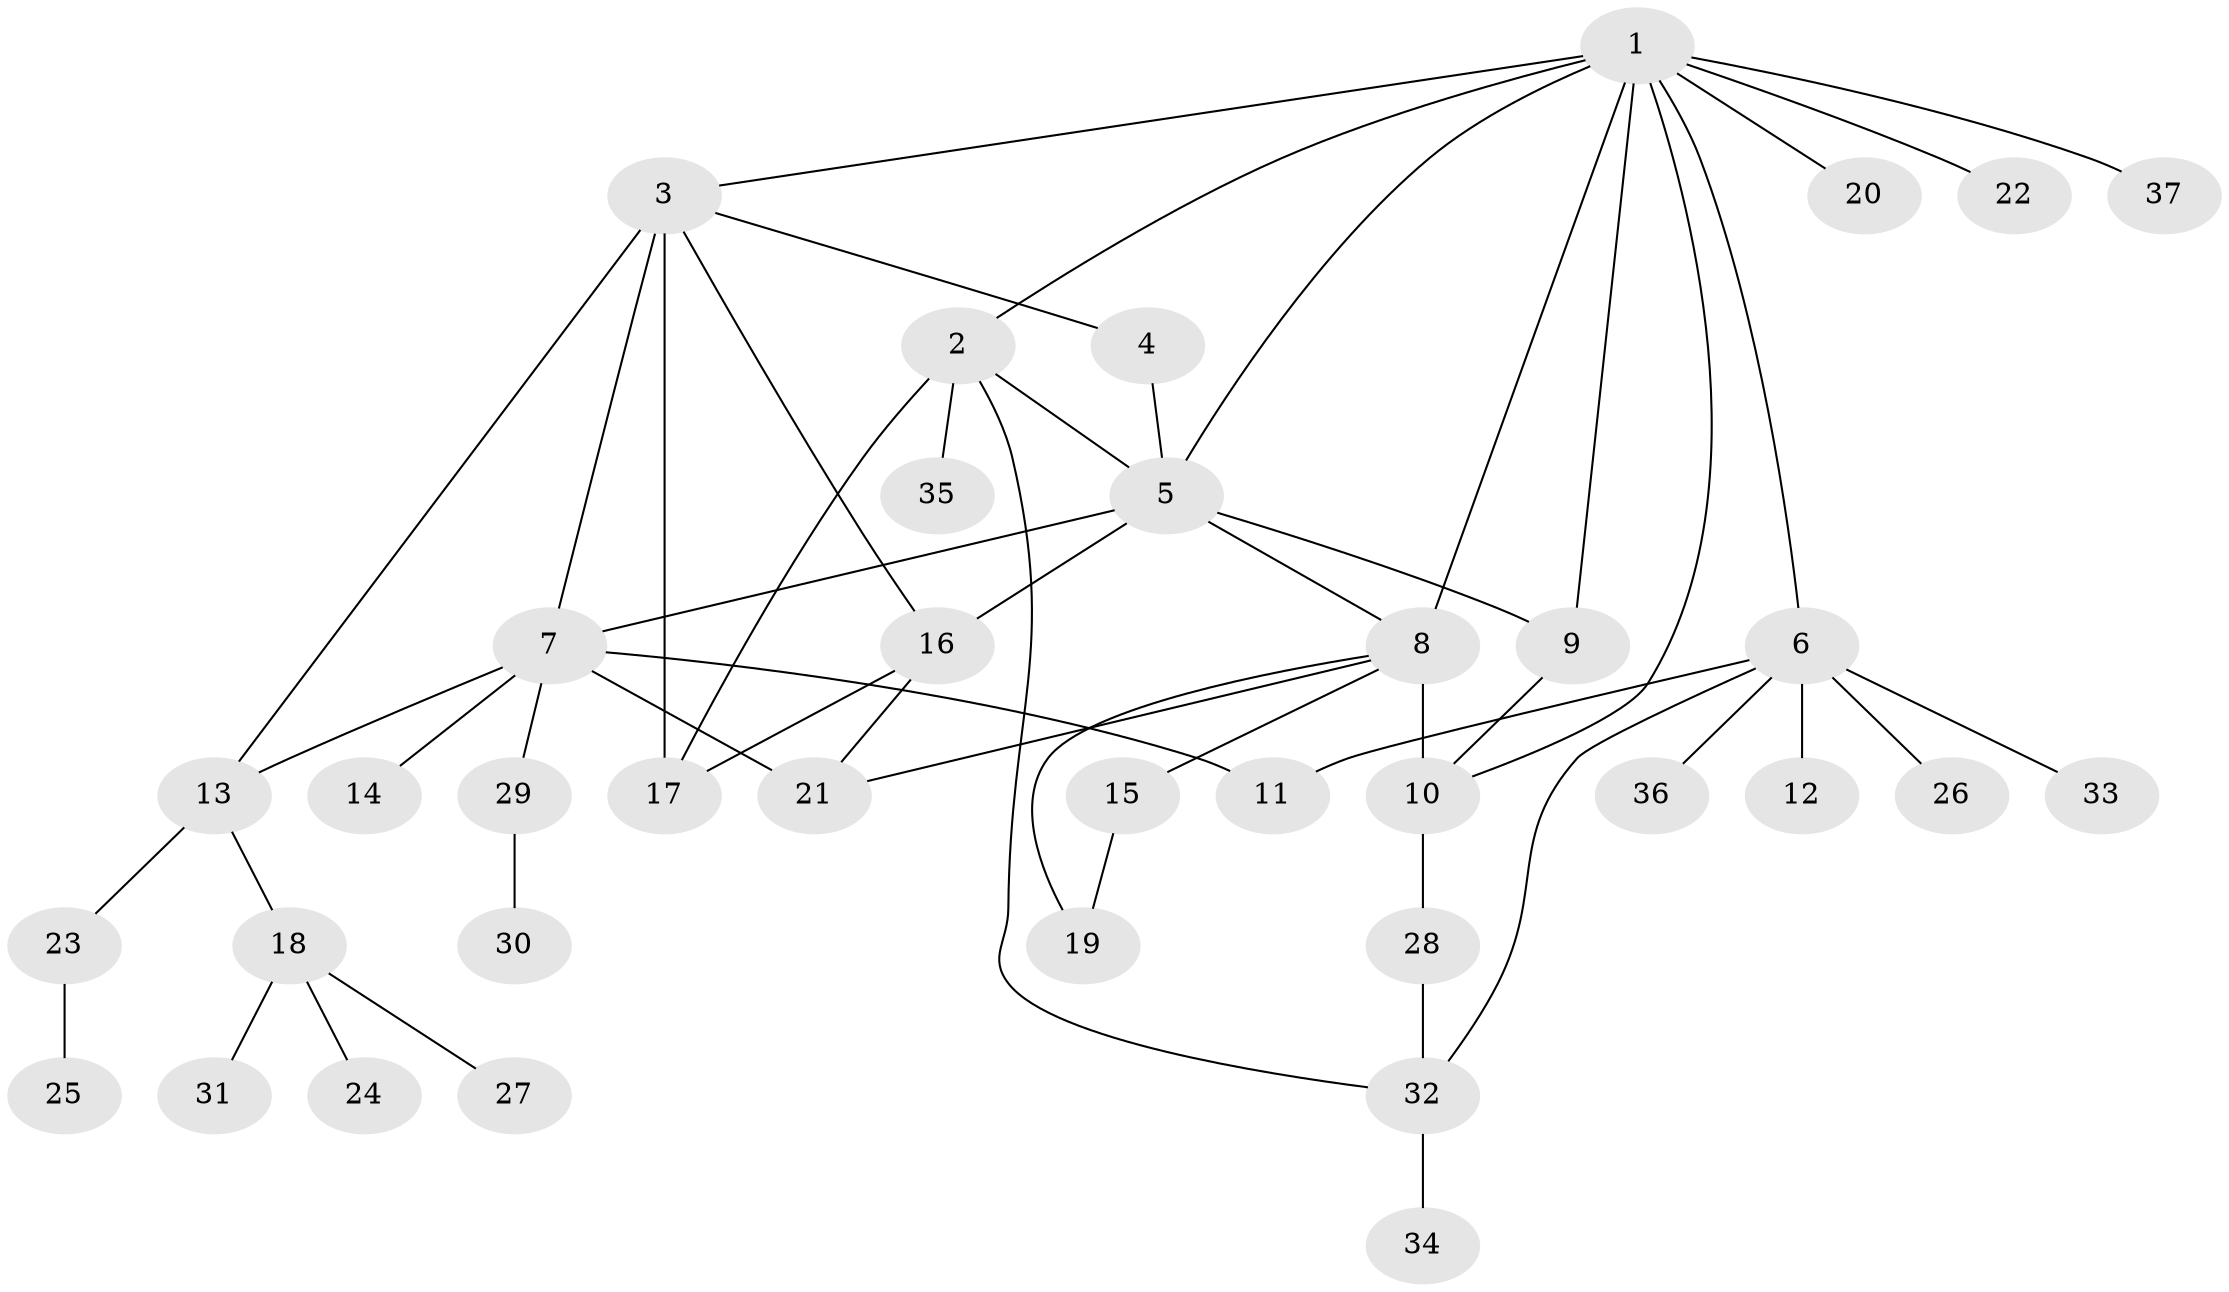 // original degree distribution, {13: 0.011363636363636364, 7: 0.011363636363636364, 11: 0.011363636363636364, 3: 0.10227272727272728, 19: 0.011363636363636364, 8: 0.011363636363636364, 1: 0.5909090909090909, 2: 0.17045454545454544, 4: 0.03409090909090909, 22: 0.011363636363636364, 5: 0.03409090909090909}
// Generated by graph-tools (version 1.1) at 2025/50/03/04/25 22:50:32]
// undirected, 37 vertices, 53 edges
graph export_dot {
  node [color=gray90,style=filled];
  1;
  2;
  3;
  4;
  5;
  6;
  7;
  8;
  9;
  10;
  11;
  12;
  13;
  14;
  15;
  16;
  17;
  18;
  19;
  20;
  21;
  22;
  23;
  24;
  25;
  26;
  27;
  28;
  29;
  30;
  31;
  32;
  33;
  34;
  35;
  36;
  37;
  1 -- 2 [weight=1.0];
  1 -- 3 [weight=1.0];
  1 -- 5 [weight=1.0];
  1 -- 6 [weight=1.0];
  1 -- 8 [weight=1.0];
  1 -- 9 [weight=1.0];
  1 -- 10 [weight=1.0];
  1 -- 20 [weight=1.0];
  1 -- 22 [weight=1.0];
  1 -- 37 [weight=1.0];
  2 -- 5 [weight=1.0];
  2 -- 17 [weight=1.0];
  2 -- 32 [weight=1.0];
  2 -- 35 [weight=2.0];
  3 -- 4 [weight=1.0];
  3 -- 7 [weight=1.0];
  3 -- 13 [weight=1.0];
  3 -- 16 [weight=1.0];
  3 -- 17 [weight=4.0];
  4 -- 5 [weight=1.0];
  5 -- 7 [weight=11.0];
  5 -- 8 [weight=2.0];
  5 -- 9 [weight=1.0];
  5 -- 16 [weight=1.0];
  6 -- 11 [weight=1.0];
  6 -- 12 [weight=1.0];
  6 -- 26 [weight=1.0];
  6 -- 32 [weight=1.0];
  6 -- 33 [weight=1.0];
  6 -- 36 [weight=1.0];
  7 -- 11 [weight=1.0];
  7 -- 13 [weight=1.0];
  7 -- 14 [weight=1.0];
  7 -- 21 [weight=1.0];
  7 -- 29 [weight=1.0];
  8 -- 10 [weight=16.0];
  8 -- 15 [weight=1.0];
  8 -- 19 [weight=1.0];
  8 -- 21 [weight=1.0];
  9 -- 10 [weight=1.0];
  10 -- 28 [weight=1.0];
  13 -- 18 [weight=1.0];
  13 -- 23 [weight=1.0];
  15 -- 19 [weight=1.0];
  16 -- 17 [weight=1.0];
  16 -- 21 [weight=1.0];
  18 -- 24 [weight=1.0];
  18 -- 27 [weight=1.0];
  18 -- 31 [weight=1.0];
  23 -- 25 [weight=1.0];
  28 -- 32 [weight=1.0];
  29 -- 30 [weight=1.0];
  32 -- 34 [weight=1.0];
}
